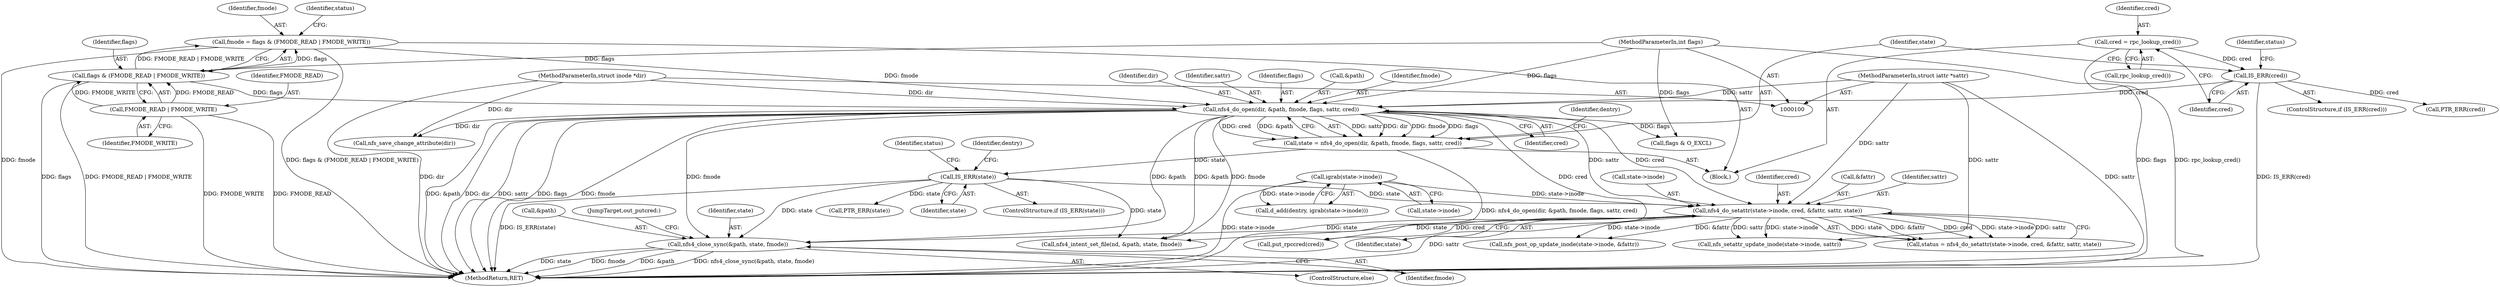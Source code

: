digraph "0_linux_dc0b027dfadfcb8a5504f7d8052754bf8d501ab9_19@API" {
"1000218" [label="(Call,nfs4_close_sync(&path, state, fmode))"];
"1000136" [label="(Call,nfs4_do_open(dir, &path, fmode, flags, sattr, cred))"];
"1000101" [label="(MethodParameterIn,struct inode *dir)"];
"1000111" [label="(Call,fmode = flags & (FMODE_READ | FMODE_WRITE))"];
"1000113" [label="(Call,flags & (FMODE_READ | FMODE_WRITE))"];
"1000104" [label="(MethodParameterIn,int flags)"];
"1000115" [label="(Call,FMODE_READ | FMODE_WRITE)"];
"1000103" [label="(MethodParameterIn,struct iattr *sattr)"];
"1000126" [label="(Call,IS_ERR(cred))"];
"1000122" [label="(Call,cred = rpc_lookup_cred())"];
"1000173" [label="(Call,nfs4_do_setattr(state->inode, cred, &fattr, sattr, state))"];
"1000157" [label="(Call,igrab(state->inode))"];
"1000147" [label="(Call,IS_ERR(state))"];
"1000134" [label="(Call,state = nfs4_do_open(dir, &path, fmode, flags, sattr, cred))"];
"1000138" [label="(Call,&path)"];
"1000223" [label="(JumpTarget,out_putcred:)"];
"1000104" [label="(MethodParameterIn,int flags)"];
"1000126" [label="(Call,IS_ERR(cred))"];
"1000157" [label="(Call,igrab(state->inode))"];
"1000151" [label="(Identifier,status)"];
"1000211" [label="(Call,nfs4_intent_set_file(nd, &path, state, fmode))"];
"1000124" [label="(Call,rpc_lookup_cred())"];
"1000147" [label="(Call,IS_ERR(state))"];
"1000148" [label="(Identifier,state)"];
"1000158" [label="(Call,state->inode)"];
"1000114" [label="(Identifier,flags)"];
"1000113" [label="(Call,flags & (FMODE_READ | FMODE_WRITE))"];
"1000178" [label="(Call,&fattr)"];
"1000145" [label="(Identifier,dentry)"];
"1000106" [label="(Block,)"];
"1000218" [label="(Call,nfs4_close_sync(&path, state, fmode))"];
"1000103" [label="(MethodParameterIn,struct iattr *sattr)"];
"1000221" [label="(Identifier,state)"];
"1000140" [label="(Identifier,fmode)"];
"1000112" [label="(Identifier,fmode)"];
"1000115" [label="(Call,FMODE_READ | FMODE_WRITE)"];
"1000130" [label="(Identifier,status)"];
"1000171" [label="(Call,status = nfs4_do_setattr(state->inode, cred, &fattr, sattr, state))"];
"1000180" [label="(Identifier,sattr)"];
"1000146" [label="(ControlStructure,if (IS_ERR(state)))"];
"1000219" [label="(Call,&path)"];
"1000116" [label="(Identifier,FMODE_READ)"];
"1000122" [label="(Call,cred = rpc_lookup_cred())"];
"1000131" [label="(Call,PTR_ERR(cred))"];
"1000101" [label="(MethodParameterIn,struct inode *dir)"];
"1000137" [label="(Identifier,dir)"];
"1000135" [label="(Identifier,state)"];
"1000156" [label="(Identifier,dentry)"];
"1000111" [label="(Call,fmode = flags & (FMODE_READ | FMODE_WRITE))"];
"1000174" [label="(Call,state->inode)"];
"1000136" [label="(Call,nfs4_do_open(dir, &path, fmode, flags, sattr, cred))"];
"1000181" [label="(Identifier,state)"];
"1000120" [label="(Identifier,status)"];
"1000142" [label="(Identifier,sattr)"];
"1000117" [label="(Identifier,FMODE_WRITE)"];
"1000229" [label="(MethodReturn,RET)"];
"1000177" [label="(Identifier,cred)"];
"1000217" [label="(ControlStructure,else)"];
"1000163" [label="(Call,nfs_save_change_attribute(dir))"];
"1000224" [label="(Call,put_rpccred(cred))"];
"1000127" [label="(Identifier,cred)"];
"1000155" [label="(Call,d_add(dentry, igrab(state->inode)))"];
"1000123" [label="(Identifier,cred)"];
"1000141" [label="(Identifier,flags)"];
"1000166" [label="(Call,flags & O_EXCL)"];
"1000152" [label="(Call,PTR_ERR(state))"];
"1000143" [label="(Identifier,cred)"];
"1000125" [label="(ControlStructure,if (IS_ERR(cred)))"];
"1000191" [label="(Call,nfs_post_op_update_inode(state->inode, &fattr))"];
"1000173" [label="(Call,nfs4_do_setattr(state->inode, cred, &fattr, sattr, state))"];
"1000186" [label="(Call,nfs_setattr_update_inode(state->inode, sattr))"];
"1000222" [label="(Identifier,fmode)"];
"1000134" [label="(Call,state = nfs4_do_open(dir, &path, fmode, flags, sattr, cred))"];
"1000218" -> "1000217"  [label="AST: "];
"1000218" -> "1000222"  [label="CFG: "];
"1000219" -> "1000218"  [label="AST: "];
"1000221" -> "1000218"  [label="AST: "];
"1000222" -> "1000218"  [label="AST: "];
"1000223" -> "1000218"  [label="CFG: "];
"1000218" -> "1000229"  [label="DDG: state"];
"1000218" -> "1000229"  [label="DDG: fmode"];
"1000218" -> "1000229"  [label="DDG: &path"];
"1000218" -> "1000229"  [label="DDG: nfs4_close_sync(&path, state, fmode)"];
"1000136" -> "1000218"  [label="DDG: &path"];
"1000136" -> "1000218"  [label="DDG: fmode"];
"1000173" -> "1000218"  [label="DDG: state"];
"1000147" -> "1000218"  [label="DDG: state"];
"1000136" -> "1000134"  [label="AST: "];
"1000136" -> "1000143"  [label="CFG: "];
"1000137" -> "1000136"  [label="AST: "];
"1000138" -> "1000136"  [label="AST: "];
"1000140" -> "1000136"  [label="AST: "];
"1000141" -> "1000136"  [label="AST: "];
"1000142" -> "1000136"  [label="AST: "];
"1000143" -> "1000136"  [label="AST: "];
"1000134" -> "1000136"  [label="CFG: "];
"1000136" -> "1000229"  [label="DDG: &path"];
"1000136" -> "1000229"  [label="DDG: dir"];
"1000136" -> "1000229"  [label="DDG: sattr"];
"1000136" -> "1000229"  [label="DDG: flags"];
"1000136" -> "1000229"  [label="DDG: fmode"];
"1000136" -> "1000134"  [label="DDG: sattr"];
"1000136" -> "1000134"  [label="DDG: dir"];
"1000136" -> "1000134"  [label="DDG: fmode"];
"1000136" -> "1000134"  [label="DDG: flags"];
"1000136" -> "1000134"  [label="DDG: cred"];
"1000136" -> "1000134"  [label="DDG: &path"];
"1000101" -> "1000136"  [label="DDG: dir"];
"1000111" -> "1000136"  [label="DDG: fmode"];
"1000113" -> "1000136"  [label="DDG: flags"];
"1000104" -> "1000136"  [label="DDG: flags"];
"1000103" -> "1000136"  [label="DDG: sattr"];
"1000126" -> "1000136"  [label="DDG: cred"];
"1000136" -> "1000163"  [label="DDG: dir"];
"1000136" -> "1000166"  [label="DDG: flags"];
"1000136" -> "1000173"  [label="DDG: cred"];
"1000136" -> "1000173"  [label="DDG: sattr"];
"1000136" -> "1000211"  [label="DDG: &path"];
"1000136" -> "1000211"  [label="DDG: fmode"];
"1000136" -> "1000224"  [label="DDG: cred"];
"1000101" -> "1000100"  [label="AST: "];
"1000101" -> "1000229"  [label="DDG: dir"];
"1000101" -> "1000163"  [label="DDG: dir"];
"1000111" -> "1000106"  [label="AST: "];
"1000111" -> "1000113"  [label="CFG: "];
"1000112" -> "1000111"  [label="AST: "];
"1000113" -> "1000111"  [label="AST: "];
"1000120" -> "1000111"  [label="CFG: "];
"1000111" -> "1000229"  [label="DDG: fmode"];
"1000111" -> "1000229"  [label="DDG: flags & (FMODE_READ | FMODE_WRITE)"];
"1000113" -> "1000111"  [label="DDG: flags"];
"1000113" -> "1000111"  [label="DDG: FMODE_READ | FMODE_WRITE"];
"1000113" -> "1000115"  [label="CFG: "];
"1000114" -> "1000113"  [label="AST: "];
"1000115" -> "1000113"  [label="AST: "];
"1000113" -> "1000229"  [label="DDG: flags"];
"1000113" -> "1000229"  [label="DDG: FMODE_READ | FMODE_WRITE"];
"1000104" -> "1000113"  [label="DDG: flags"];
"1000115" -> "1000113"  [label="DDG: FMODE_READ"];
"1000115" -> "1000113"  [label="DDG: FMODE_WRITE"];
"1000104" -> "1000100"  [label="AST: "];
"1000104" -> "1000229"  [label="DDG: flags"];
"1000104" -> "1000166"  [label="DDG: flags"];
"1000115" -> "1000117"  [label="CFG: "];
"1000116" -> "1000115"  [label="AST: "];
"1000117" -> "1000115"  [label="AST: "];
"1000115" -> "1000229"  [label="DDG: FMODE_WRITE"];
"1000115" -> "1000229"  [label="DDG: FMODE_READ"];
"1000103" -> "1000100"  [label="AST: "];
"1000103" -> "1000229"  [label="DDG: sattr"];
"1000103" -> "1000173"  [label="DDG: sattr"];
"1000103" -> "1000186"  [label="DDG: sattr"];
"1000126" -> "1000125"  [label="AST: "];
"1000126" -> "1000127"  [label="CFG: "];
"1000127" -> "1000126"  [label="AST: "];
"1000130" -> "1000126"  [label="CFG: "];
"1000135" -> "1000126"  [label="CFG: "];
"1000126" -> "1000229"  [label="DDG: IS_ERR(cred)"];
"1000122" -> "1000126"  [label="DDG: cred"];
"1000126" -> "1000131"  [label="DDG: cred"];
"1000122" -> "1000106"  [label="AST: "];
"1000122" -> "1000124"  [label="CFG: "];
"1000123" -> "1000122"  [label="AST: "];
"1000124" -> "1000122"  [label="AST: "];
"1000127" -> "1000122"  [label="CFG: "];
"1000122" -> "1000229"  [label="DDG: rpc_lookup_cred()"];
"1000173" -> "1000171"  [label="AST: "];
"1000173" -> "1000181"  [label="CFG: "];
"1000174" -> "1000173"  [label="AST: "];
"1000177" -> "1000173"  [label="AST: "];
"1000178" -> "1000173"  [label="AST: "];
"1000180" -> "1000173"  [label="AST: "];
"1000181" -> "1000173"  [label="AST: "];
"1000171" -> "1000173"  [label="CFG: "];
"1000173" -> "1000229"  [label="DDG: sattr"];
"1000173" -> "1000171"  [label="DDG: state"];
"1000173" -> "1000171"  [label="DDG: &fattr"];
"1000173" -> "1000171"  [label="DDG: cred"];
"1000173" -> "1000171"  [label="DDG: state->inode"];
"1000173" -> "1000171"  [label="DDG: sattr"];
"1000157" -> "1000173"  [label="DDG: state->inode"];
"1000147" -> "1000173"  [label="DDG: state"];
"1000173" -> "1000186"  [label="DDG: state->inode"];
"1000173" -> "1000186"  [label="DDG: sattr"];
"1000173" -> "1000191"  [label="DDG: state->inode"];
"1000173" -> "1000191"  [label="DDG: &fattr"];
"1000173" -> "1000211"  [label="DDG: state"];
"1000173" -> "1000224"  [label="DDG: cred"];
"1000157" -> "1000155"  [label="AST: "];
"1000157" -> "1000158"  [label="CFG: "];
"1000158" -> "1000157"  [label="AST: "];
"1000155" -> "1000157"  [label="CFG: "];
"1000157" -> "1000229"  [label="DDG: state->inode"];
"1000157" -> "1000155"  [label="DDG: state->inode"];
"1000147" -> "1000146"  [label="AST: "];
"1000147" -> "1000148"  [label="CFG: "];
"1000148" -> "1000147"  [label="AST: "];
"1000151" -> "1000147"  [label="CFG: "];
"1000156" -> "1000147"  [label="CFG: "];
"1000147" -> "1000229"  [label="DDG: IS_ERR(state)"];
"1000134" -> "1000147"  [label="DDG: state"];
"1000147" -> "1000152"  [label="DDG: state"];
"1000147" -> "1000211"  [label="DDG: state"];
"1000134" -> "1000106"  [label="AST: "];
"1000135" -> "1000134"  [label="AST: "];
"1000145" -> "1000134"  [label="CFG: "];
"1000134" -> "1000229"  [label="DDG: nfs4_do_open(dir, &path, fmode, flags, sattr, cred)"];
}
